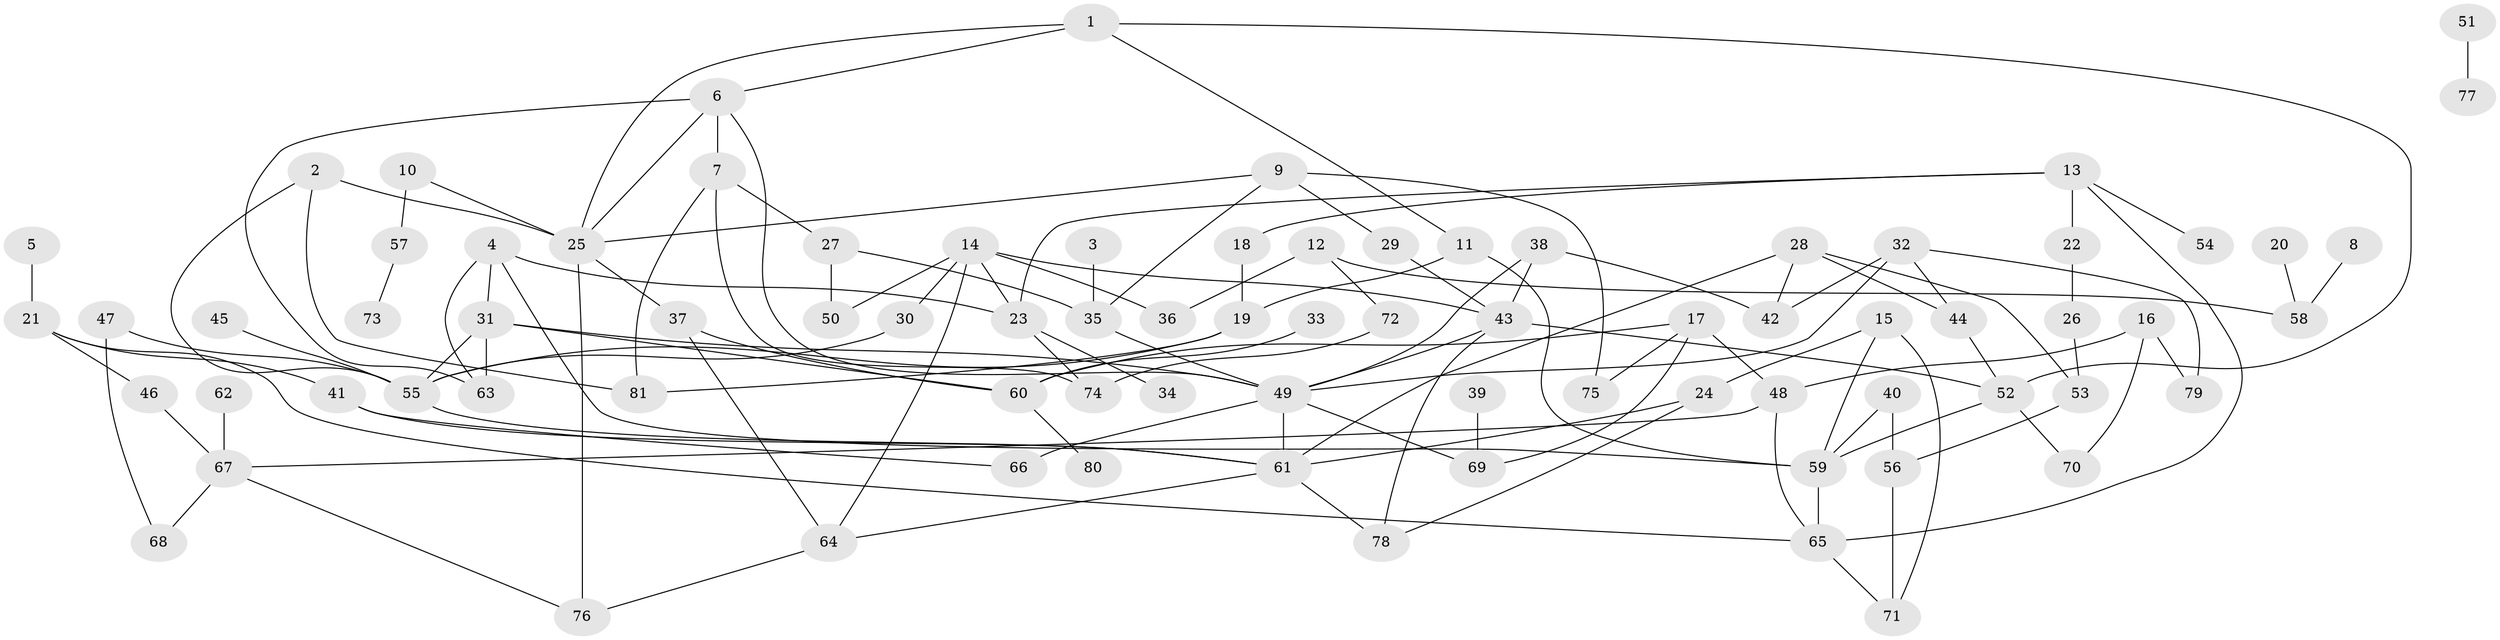 // Generated by graph-tools (version 1.1) at 2025/12/03/09/25 04:12:55]
// undirected, 81 vertices, 126 edges
graph export_dot {
graph [start="1"]
  node [color=gray90,style=filled];
  1;
  2;
  3;
  4;
  5;
  6;
  7;
  8;
  9;
  10;
  11;
  12;
  13;
  14;
  15;
  16;
  17;
  18;
  19;
  20;
  21;
  22;
  23;
  24;
  25;
  26;
  27;
  28;
  29;
  30;
  31;
  32;
  33;
  34;
  35;
  36;
  37;
  38;
  39;
  40;
  41;
  42;
  43;
  44;
  45;
  46;
  47;
  48;
  49;
  50;
  51;
  52;
  53;
  54;
  55;
  56;
  57;
  58;
  59;
  60;
  61;
  62;
  63;
  64;
  65;
  66;
  67;
  68;
  69;
  70;
  71;
  72;
  73;
  74;
  75;
  76;
  77;
  78;
  79;
  80;
  81;
  1 -- 6;
  1 -- 11;
  1 -- 25;
  1 -- 52;
  2 -- 25;
  2 -- 55;
  2 -- 81;
  3 -- 35;
  4 -- 23;
  4 -- 31;
  4 -- 59;
  4 -- 63;
  5 -- 21;
  6 -- 7;
  6 -- 25;
  6 -- 49;
  6 -- 63;
  7 -- 27;
  7 -- 74;
  7 -- 81;
  8 -- 58;
  9 -- 25;
  9 -- 29;
  9 -- 35;
  9 -- 75;
  10 -- 25;
  10 -- 57;
  11 -- 19;
  11 -- 59;
  12 -- 36;
  12 -- 58;
  12 -- 72;
  13 -- 18;
  13 -- 22;
  13 -- 23;
  13 -- 54;
  13 -- 65;
  14 -- 23;
  14 -- 30;
  14 -- 36;
  14 -- 43;
  14 -- 50;
  14 -- 64;
  15 -- 24;
  15 -- 59;
  15 -- 71;
  16 -- 48;
  16 -- 70;
  16 -- 79;
  17 -- 48;
  17 -- 60;
  17 -- 69;
  17 -- 75;
  18 -- 19;
  19 -- 55;
  19 -- 81;
  20 -- 58;
  21 -- 41;
  21 -- 46;
  21 -- 65;
  22 -- 26;
  23 -- 34;
  23 -- 74;
  24 -- 61;
  24 -- 78;
  25 -- 37;
  25 -- 76;
  26 -- 53;
  27 -- 35;
  27 -- 50;
  28 -- 42;
  28 -- 44;
  28 -- 53;
  28 -- 61;
  29 -- 43;
  30 -- 55;
  31 -- 49;
  31 -- 55;
  31 -- 60;
  31 -- 63;
  32 -- 42;
  32 -- 44;
  32 -- 49;
  32 -- 79;
  33 -- 60;
  35 -- 49;
  37 -- 60;
  37 -- 64;
  38 -- 42;
  38 -- 43;
  38 -- 49;
  39 -- 69;
  40 -- 56;
  40 -- 59;
  41 -- 61;
  41 -- 66;
  43 -- 49;
  43 -- 52;
  43 -- 78;
  44 -- 52;
  45 -- 55;
  46 -- 67;
  47 -- 55;
  47 -- 68;
  48 -- 65;
  48 -- 67;
  49 -- 61;
  49 -- 66;
  49 -- 69;
  51 -- 77;
  52 -- 59;
  52 -- 70;
  53 -- 56;
  55 -- 61;
  56 -- 71;
  57 -- 73;
  59 -- 65;
  60 -- 80;
  61 -- 64;
  61 -- 78;
  62 -- 67;
  64 -- 76;
  65 -- 71;
  67 -- 68;
  67 -- 76;
  72 -- 74;
}

